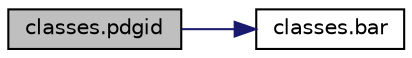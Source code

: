 digraph "classes.pdgid"
{
 // INTERACTIVE_SVG=YES
 // LATEX_PDF_SIZE
  edge [fontname="Helvetica",fontsize="10",labelfontname="Helvetica",labelfontsize="10"];
  node [fontname="Helvetica",fontsize="10",shape=record];
  rankdir="LR";
  Node1 [label="classes.pdgid",height=0.2,width=0.4,color="black", fillcolor="grey75", style="filled", fontcolor="black",tooltip=" "];
  Node1 -> Node2 [color="midnightblue",fontsize="10",style="solid",fontname="Helvetica"];
  Node2 [label="classes.bar",height=0.2,width=0.4,color="black", fillcolor="white", style="filled",URL="$namespaceclasses.html#ab5786da56e3b90d8f294d5426cd58823",tooltip=" "];
}
